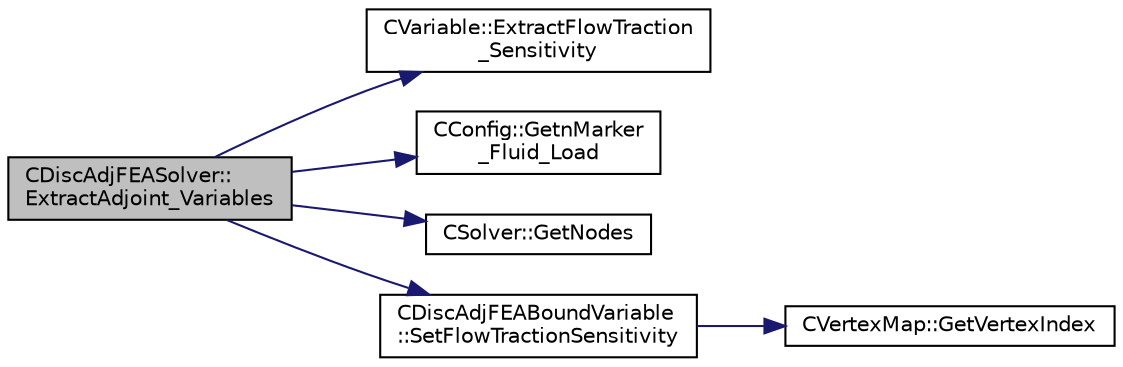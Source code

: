 digraph "CDiscAdjFEASolver::ExtractAdjoint_Variables"
{
 // LATEX_PDF_SIZE
  edge [fontname="Helvetica",fontsize="10",labelfontname="Helvetica",labelfontsize="10"];
  node [fontname="Helvetica",fontsize="10",shape=record];
  rankdir="LR";
  Node1 [label="CDiscAdjFEASolver::\lExtractAdjoint_Variables",height=0.2,width=0.4,color="black", fillcolor="grey75", style="filled", fontcolor="black",tooltip="A virtual member."];
  Node1 -> Node2 [color="midnightblue",fontsize="10",style="solid",fontname="Helvetica"];
  Node2 [label="CVariable::ExtractFlowTraction\l_Sensitivity",height=0.2,width=0.4,color="black", fillcolor="white", style="filled",URL="$classCVariable.html#a14d3efe3121700ec1a681ab23a171a80",tooltip="A virtual member."];
  Node1 -> Node3 [color="midnightblue",fontsize="10",style="solid",fontname="Helvetica"];
  Node3 [label="CConfig::GetnMarker\l_Fluid_Load",height=0.2,width=0.4,color="black", fillcolor="white", style="filled",URL="$classCConfig.html#a19d3c34e4142b7d04d1849c52e3d6c99",tooltip="Get the total number of markers in which the flow load is computed/employed."];
  Node1 -> Node4 [color="midnightblue",fontsize="10",style="solid",fontname="Helvetica"];
  Node4 [label="CSolver::GetNodes",height=0.2,width=0.4,color="black", fillcolor="white", style="filled",URL="$classCSolver.html#af3198e52a2ea377bb765647b5e697197",tooltip="Allow outside access to the nodes of the solver, containing conservatives, primitives,..."];
  Node1 -> Node5 [color="midnightblue",fontsize="10",style="solid",fontname="Helvetica"];
  Node5 [label="CDiscAdjFEABoundVariable\l::SetFlowTractionSensitivity",height=0.2,width=0.4,color="black", fillcolor="white", style="filled",URL="$classCDiscAdjFEABoundVariable.html#a9358dd32f3e5984341f96146dba1f8bd",tooltip="Set the FSI force sensitivity at the node."];
  Node5 -> Node6 [color="midnightblue",fontsize="10",style="solid",fontname="Helvetica"];
  Node6 [label="CVertexMap::GetVertexIndex",height=0.2,width=0.4,color="black", fillcolor="white", style="filled",URL="$classCVertexMap.html#ae62665f7065cb9e31c2aec1ec90c0afc",tooltip="Convert a point index to vertex index."];
}
